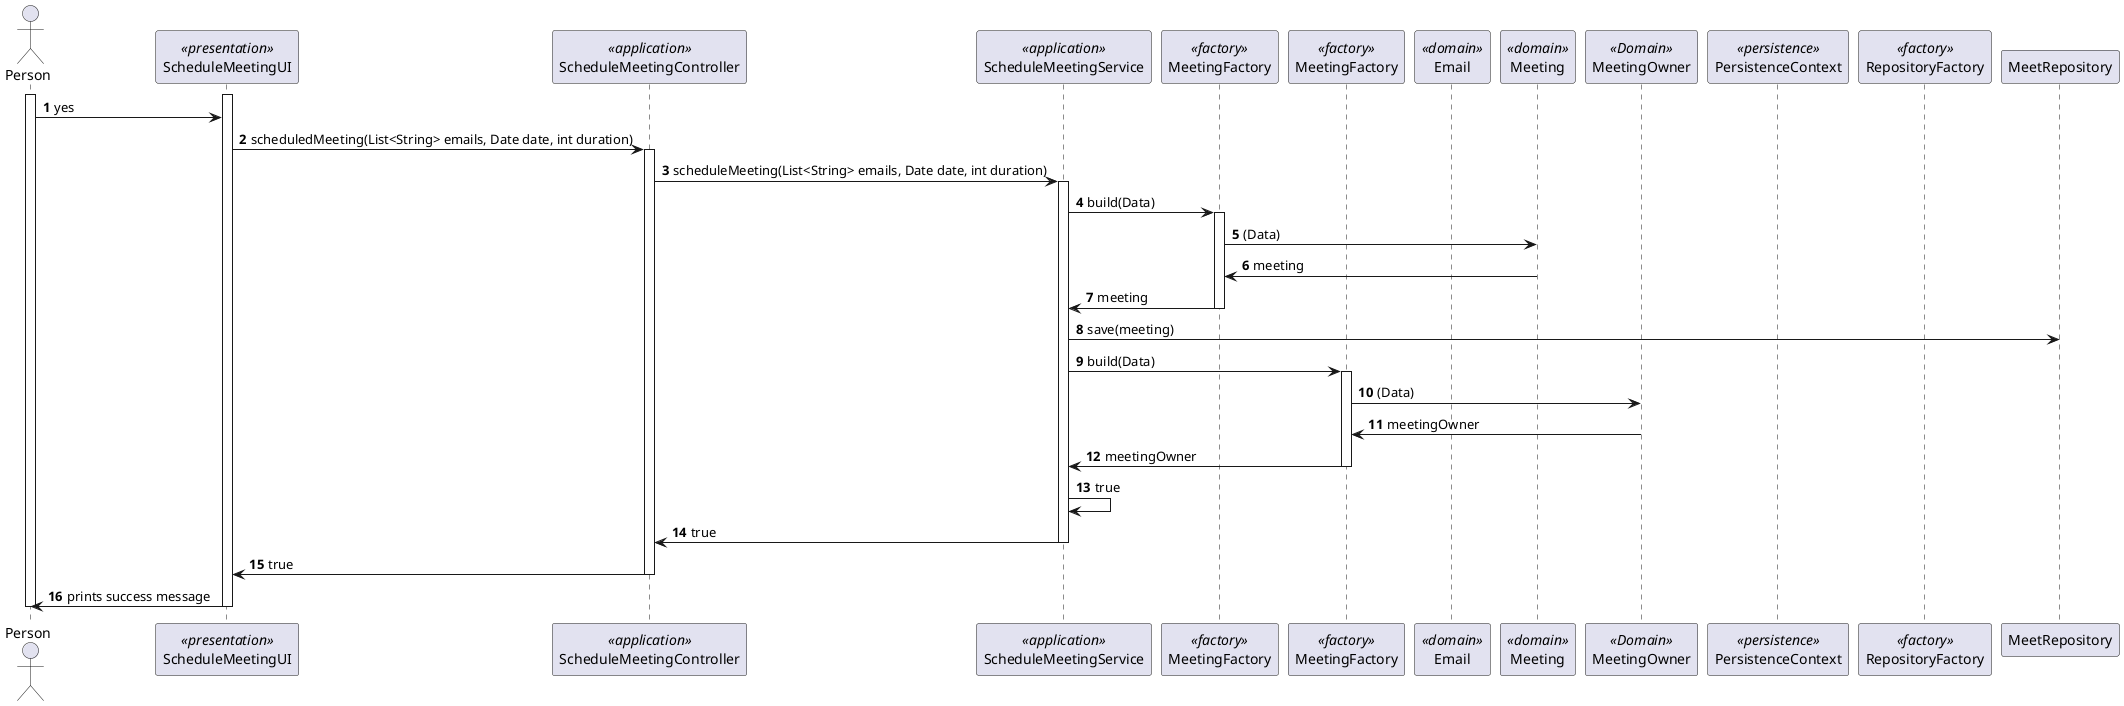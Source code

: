 @startuml
'https://plantuml.com/sequence-diagram

autonumber

actor Person

participant "ScheduleMeetingUI" as MeetUI <<presentation>>
participant "ScheduleMeetingController" as MeetController <<application>>
participant "ScheduleMeetingService" as ScheduleMeetService <<application>>

participant "MeetingFactory" as MeetFactory <<factory>>
participant "MeetingFactory" as MeetOwnerFactory <<factory>>

participant "Email" as Email <<domain>>
participant "Meeting" as Meet <<domain>>
participant "MeetingOwner" as MeetOwner <<Domain>>

participant "PersistenceContext" as Persistence <<persistence>>
participant "RepositoryFactory" as RepositoryFactory <<factory>>

activate Person
activate MeetUI

Person -> MeetUI : yes
MeetUI -> MeetController: scheduledMeeting(List<String> emails, Date date, int duration)
activate MeetController
MeetController -> ScheduleMeetService: scheduleMeeting(List<String> emails, Date date, int duration)
activate ScheduleMeetService

ScheduleMeetService -> MeetFactory: build(Data)
activate MeetFactory
MeetFactory -> Meet: (Data)
Meet -> MeetFactory: meeting

MeetFactory -> ScheduleMeetService: meeting
deactivate MeetFactory
ScheduleMeetService -> MeetRepository: save(meeting)

ScheduleMeetService -> MeetOwnerFactory: build(Data)
activate MeetOwnerFactory
MeetOwnerFactory -> MeetOwner: (Data)
MeetOwner -> MeetOwnerFactory: meetingOwner
MeetOwnerFactory -> ScheduleMeetService : meetingOwner
deactivate


ScheduleMeetService -> ScheduleMeetService: true
ScheduleMeetService -> MeetController: true
deactivate ScheduleMeetService
MeetController -> MeetUI: true
deactivate MeetController
MeetUI -> Person: prints success message


deactivate MeetUI
deactivate Person
deactivate MeetController

@enduml